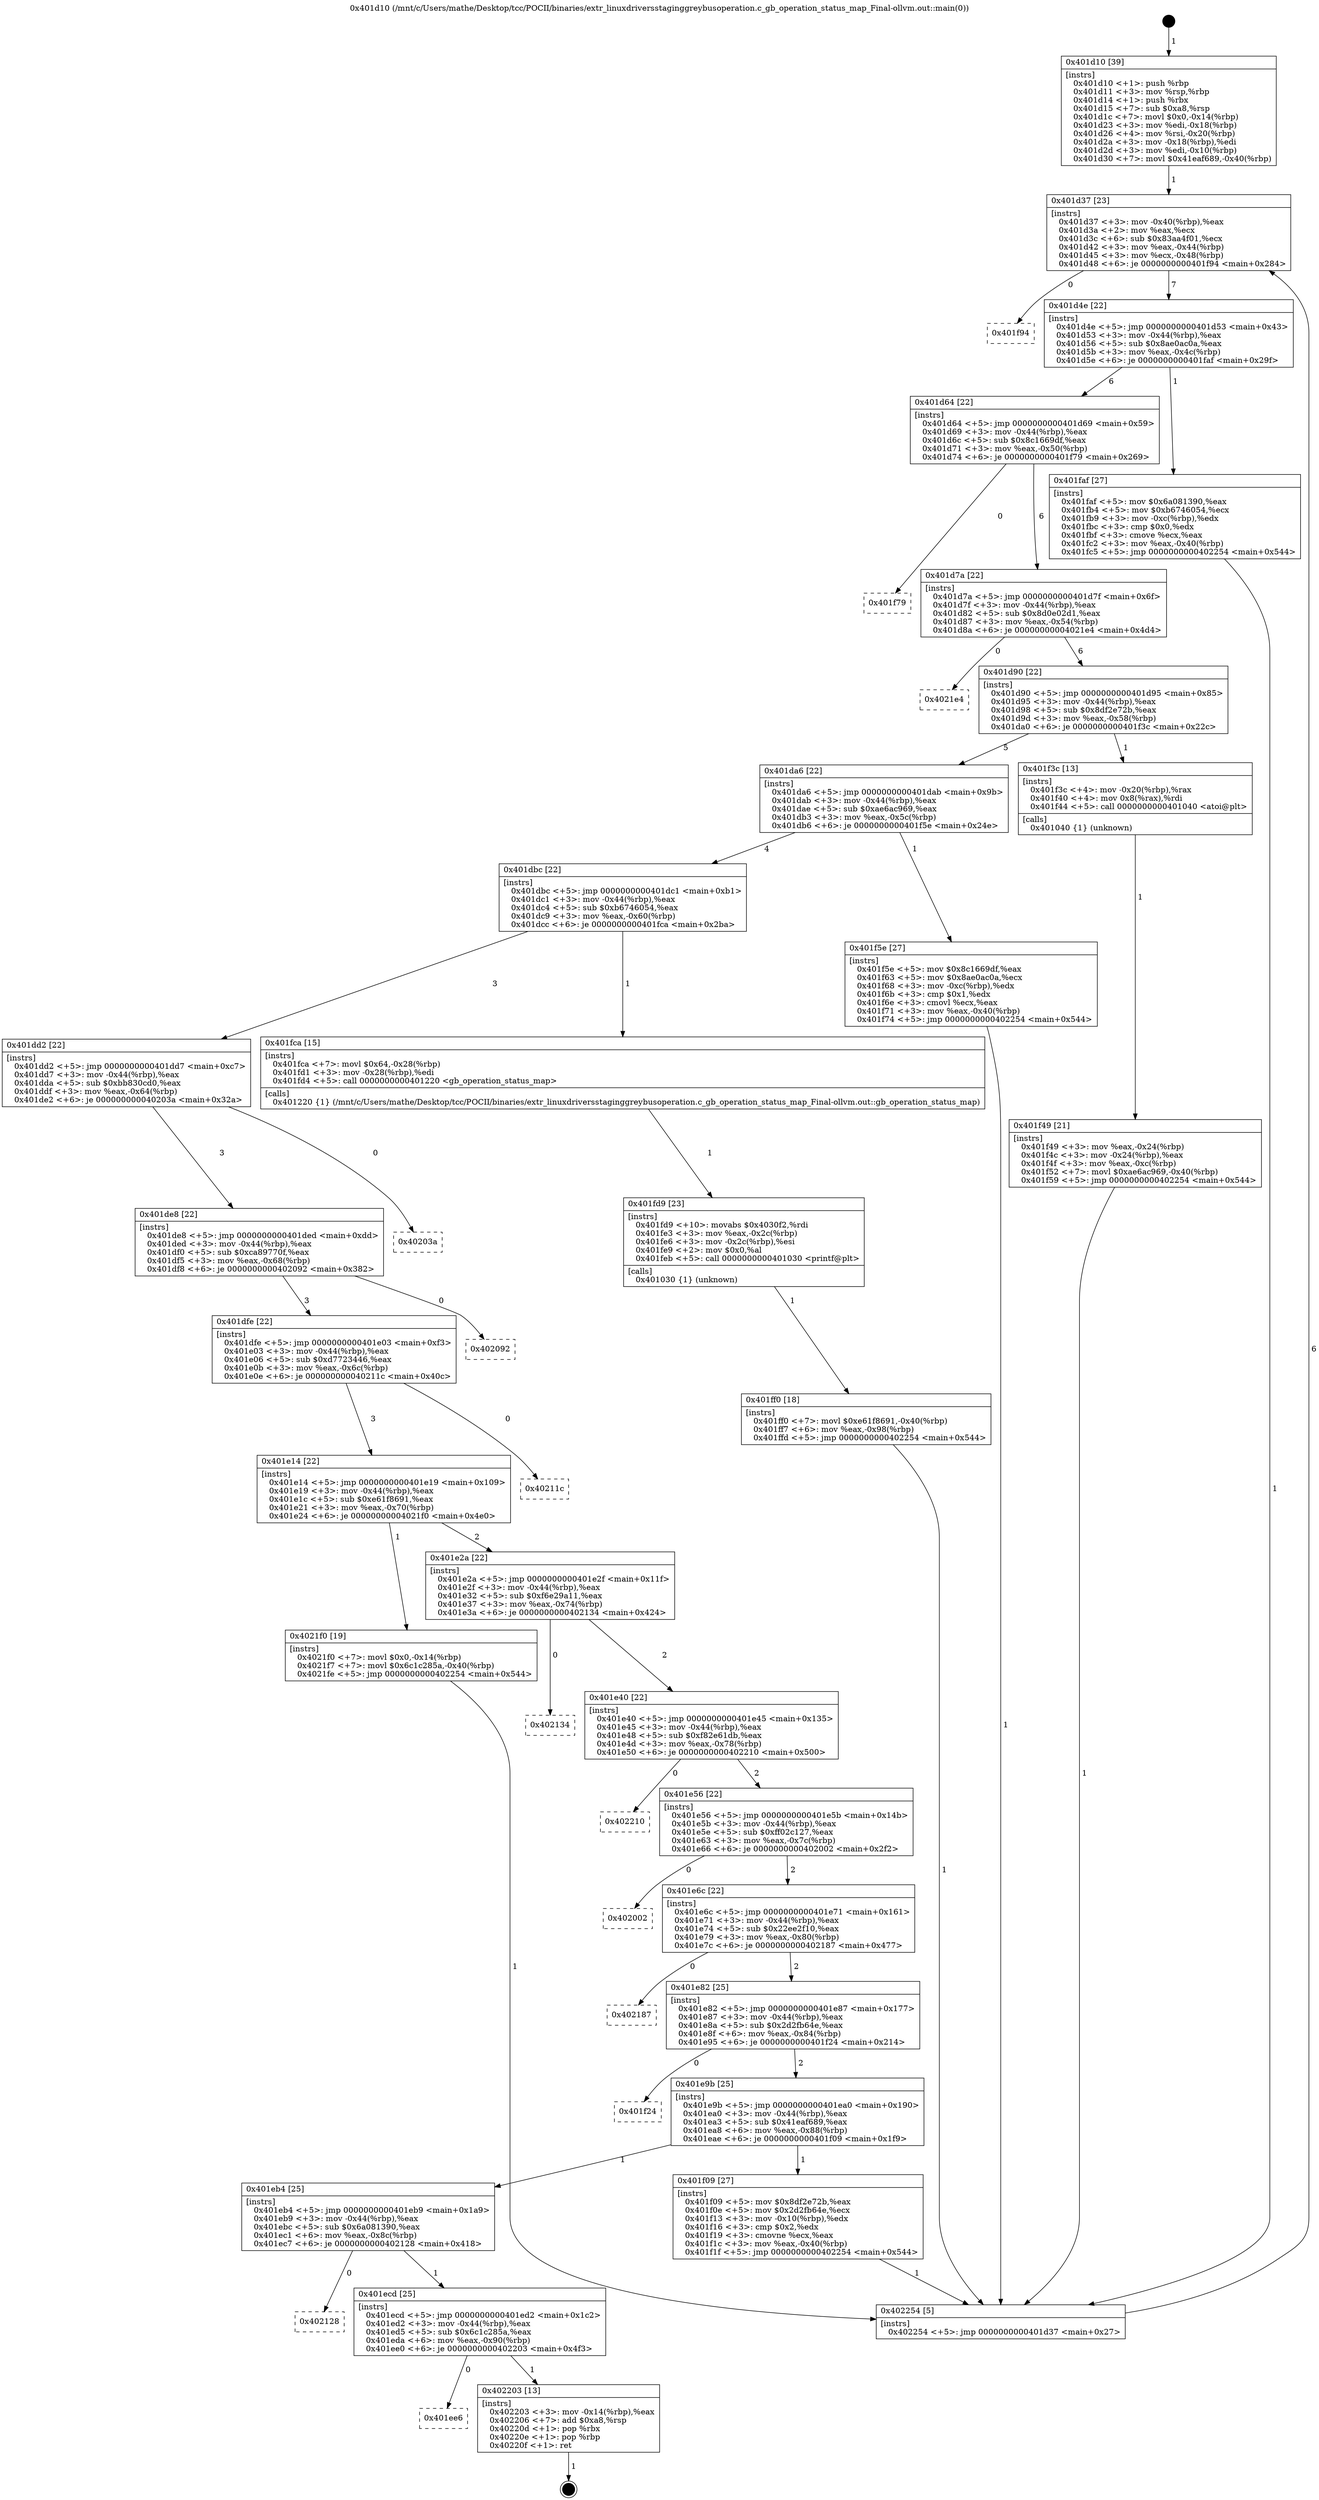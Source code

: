 digraph "0x401d10" {
  label = "0x401d10 (/mnt/c/Users/mathe/Desktop/tcc/POCII/binaries/extr_linuxdriversstaginggreybusoperation.c_gb_operation_status_map_Final-ollvm.out::main(0))"
  labelloc = "t"
  node[shape=record]

  Entry [label="",width=0.3,height=0.3,shape=circle,fillcolor=black,style=filled]
  "0x401d37" [label="{
     0x401d37 [23]\l
     | [instrs]\l
     &nbsp;&nbsp;0x401d37 \<+3\>: mov -0x40(%rbp),%eax\l
     &nbsp;&nbsp;0x401d3a \<+2\>: mov %eax,%ecx\l
     &nbsp;&nbsp;0x401d3c \<+6\>: sub $0x83aa4f01,%ecx\l
     &nbsp;&nbsp;0x401d42 \<+3\>: mov %eax,-0x44(%rbp)\l
     &nbsp;&nbsp;0x401d45 \<+3\>: mov %ecx,-0x48(%rbp)\l
     &nbsp;&nbsp;0x401d48 \<+6\>: je 0000000000401f94 \<main+0x284\>\l
  }"]
  "0x401f94" [label="{
     0x401f94\l
  }", style=dashed]
  "0x401d4e" [label="{
     0x401d4e [22]\l
     | [instrs]\l
     &nbsp;&nbsp;0x401d4e \<+5\>: jmp 0000000000401d53 \<main+0x43\>\l
     &nbsp;&nbsp;0x401d53 \<+3\>: mov -0x44(%rbp),%eax\l
     &nbsp;&nbsp;0x401d56 \<+5\>: sub $0x8ae0ac0a,%eax\l
     &nbsp;&nbsp;0x401d5b \<+3\>: mov %eax,-0x4c(%rbp)\l
     &nbsp;&nbsp;0x401d5e \<+6\>: je 0000000000401faf \<main+0x29f\>\l
  }"]
  Exit [label="",width=0.3,height=0.3,shape=circle,fillcolor=black,style=filled,peripheries=2]
  "0x401faf" [label="{
     0x401faf [27]\l
     | [instrs]\l
     &nbsp;&nbsp;0x401faf \<+5\>: mov $0x6a081390,%eax\l
     &nbsp;&nbsp;0x401fb4 \<+5\>: mov $0xb6746054,%ecx\l
     &nbsp;&nbsp;0x401fb9 \<+3\>: mov -0xc(%rbp),%edx\l
     &nbsp;&nbsp;0x401fbc \<+3\>: cmp $0x0,%edx\l
     &nbsp;&nbsp;0x401fbf \<+3\>: cmove %ecx,%eax\l
     &nbsp;&nbsp;0x401fc2 \<+3\>: mov %eax,-0x40(%rbp)\l
     &nbsp;&nbsp;0x401fc5 \<+5\>: jmp 0000000000402254 \<main+0x544\>\l
  }"]
  "0x401d64" [label="{
     0x401d64 [22]\l
     | [instrs]\l
     &nbsp;&nbsp;0x401d64 \<+5\>: jmp 0000000000401d69 \<main+0x59\>\l
     &nbsp;&nbsp;0x401d69 \<+3\>: mov -0x44(%rbp),%eax\l
     &nbsp;&nbsp;0x401d6c \<+5\>: sub $0x8c1669df,%eax\l
     &nbsp;&nbsp;0x401d71 \<+3\>: mov %eax,-0x50(%rbp)\l
     &nbsp;&nbsp;0x401d74 \<+6\>: je 0000000000401f79 \<main+0x269\>\l
  }"]
  "0x401ee6" [label="{
     0x401ee6\l
  }", style=dashed]
  "0x401f79" [label="{
     0x401f79\l
  }", style=dashed]
  "0x401d7a" [label="{
     0x401d7a [22]\l
     | [instrs]\l
     &nbsp;&nbsp;0x401d7a \<+5\>: jmp 0000000000401d7f \<main+0x6f\>\l
     &nbsp;&nbsp;0x401d7f \<+3\>: mov -0x44(%rbp),%eax\l
     &nbsp;&nbsp;0x401d82 \<+5\>: sub $0x8d0e02d1,%eax\l
     &nbsp;&nbsp;0x401d87 \<+3\>: mov %eax,-0x54(%rbp)\l
     &nbsp;&nbsp;0x401d8a \<+6\>: je 00000000004021e4 \<main+0x4d4\>\l
  }"]
  "0x402203" [label="{
     0x402203 [13]\l
     | [instrs]\l
     &nbsp;&nbsp;0x402203 \<+3\>: mov -0x14(%rbp),%eax\l
     &nbsp;&nbsp;0x402206 \<+7\>: add $0xa8,%rsp\l
     &nbsp;&nbsp;0x40220d \<+1\>: pop %rbx\l
     &nbsp;&nbsp;0x40220e \<+1\>: pop %rbp\l
     &nbsp;&nbsp;0x40220f \<+1\>: ret\l
  }"]
  "0x4021e4" [label="{
     0x4021e4\l
  }", style=dashed]
  "0x401d90" [label="{
     0x401d90 [22]\l
     | [instrs]\l
     &nbsp;&nbsp;0x401d90 \<+5\>: jmp 0000000000401d95 \<main+0x85\>\l
     &nbsp;&nbsp;0x401d95 \<+3\>: mov -0x44(%rbp),%eax\l
     &nbsp;&nbsp;0x401d98 \<+5\>: sub $0x8df2e72b,%eax\l
     &nbsp;&nbsp;0x401d9d \<+3\>: mov %eax,-0x58(%rbp)\l
     &nbsp;&nbsp;0x401da0 \<+6\>: je 0000000000401f3c \<main+0x22c\>\l
  }"]
  "0x401ecd" [label="{
     0x401ecd [25]\l
     | [instrs]\l
     &nbsp;&nbsp;0x401ecd \<+5\>: jmp 0000000000401ed2 \<main+0x1c2\>\l
     &nbsp;&nbsp;0x401ed2 \<+3\>: mov -0x44(%rbp),%eax\l
     &nbsp;&nbsp;0x401ed5 \<+5\>: sub $0x6c1c285a,%eax\l
     &nbsp;&nbsp;0x401eda \<+6\>: mov %eax,-0x90(%rbp)\l
     &nbsp;&nbsp;0x401ee0 \<+6\>: je 0000000000402203 \<main+0x4f3\>\l
  }"]
  "0x401f3c" [label="{
     0x401f3c [13]\l
     | [instrs]\l
     &nbsp;&nbsp;0x401f3c \<+4\>: mov -0x20(%rbp),%rax\l
     &nbsp;&nbsp;0x401f40 \<+4\>: mov 0x8(%rax),%rdi\l
     &nbsp;&nbsp;0x401f44 \<+5\>: call 0000000000401040 \<atoi@plt\>\l
     | [calls]\l
     &nbsp;&nbsp;0x401040 \{1\} (unknown)\l
  }"]
  "0x401da6" [label="{
     0x401da6 [22]\l
     | [instrs]\l
     &nbsp;&nbsp;0x401da6 \<+5\>: jmp 0000000000401dab \<main+0x9b\>\l
     &nbsp;&nbsp;0x401dab \<+3\>: mov -0x44(%rbp),%eax\l
     &nbsp;&nbsp;0x401dae \<+5\>: sub $0xae6ac969,%eax\l
     &nbsp;&nbsp;0x401db3 \<+3\>: mov %eax,-0x5c(%rbp)\l
     &nbsp;&nbsp;0x401db6 \<+6\>: je 0000000000401f5e \<main+0x24e\>\l
  }"]
  "0x402128" [label="{
     0x402128\l
  }", style=dashed]
  "0x401f5e" [label="{
     0x401f5e [27]\l
     | [instrs]\l
     &nbsp;&nbsp;0x401f5e \<+5\>: mov $0x8c1669df,%eax\l
     &nbsp;&nbsp;0x401f63 \<+5\>: mov $0x8ae0ac0a,%ecx\l
     &nbsp;&nbsp;0x401f68 \<+3\>: mov -0xc(%rbp),%edx\l
     &nbsp;&nbsp;0x401f6b \<+3\>: cmp $0x1,%edx\l
     &nbsp;&nbsp;0x401f6e \<+3\>: cmovl %ecx,%eax\l
     &nbsp;&nbsp;0x401f71 \<+3\>: mov %eax,-0x40(%rbp)\l
     &nbsp;&nbsp;0x401f74 \<+5\>: jmp 0000000000402254 \<main+0x544\>\l
  }"]
  "0x401dbc" [label="{
     0x401dbc [22]\l
     | [instrs]\l
     &nbsp;&nbsp;0x401dbc \<+5\>: jmp 0000000000401dc1 \<main+0xb1\>\l
     &nbsp;&nbsp;0x401dc1 \<+3\>: mov -0x44(%rbp),%eax\l
     &nbsp;&nbsp;0x401dc4 \<+5\>: sub $0xb6746054,%eax\l
     &nbsp;&nbsp;0x401dc9 \<+3\>: mov %eax,-0x60(%rbp)\l
     &nbsp;&nbsp;0x401dcc \<+6\>: je 0000000000401fca \<main+0x2ba\>\l
  }"]
  "0x401ff0" [label="{
     0x401ff0 [18]\l
     | [instrs]\l
     &nbsp;&nbsp;0x401ff0 \<+7\>: movl $0xe61f8691,-0x40(%rbp)\l
     &nbsp;&nbsp;0x401ff7 \<+6\>: mov %eax,-0x98(%rbp)\l
     &nbsp;&nbsp;0x401ffd \<+5\>: jmp 0000000000402254 \<main+0x544\>\l
  }"]
  "0x401fca" [label="{
     0x401fca [15]\l
     | [instrs]\l
     &nbsp;&nbsp;0x401fca \<+7\>: movl $0x64,-0x28(%rbp)\l
     &nbsp;&nbsp;0x401fd1 \<+3\>: mov -0x28(%rbp),%edi\l
     &nbsp;&nbsp;0x401fd4 \<+5\>: call 0000000000401220 \<gb_operation_status_map\>\l
     | [calls]\l
     &nbsp;&nbsp;0x401220 \{1\} (/mnt/c/Users/mathe/Desktop/tcc/POCII/binaries/extr_linuxdriversstaginggreybusoperation.c_gb_operation_status_map_Final-ollvm.out::gb_operation_status_map)\l
  }"]
  "0x401dd2" [label="{
     0x401dd2 [22]\l
     | [instrs]\l
     &nbsp;&nbsp;0x401dd2 \<+5\>: jmp 0000000000401dd7 \<main+0xc7\>\l
     &nbsp;&nbsp;0x401dd7 \<+3\>: mov -0x44(%rbp),%eax\l
     &nbsp;&nbsp;0x401dda \<+5\>: sub $0xbb830cd0,%eax\l
     &nbsp;&nbsp;0x401ddf \<+3\>: mov %eax,-0x64(%rbp)\l
     &nbsp;&nbsp;0x401de2 \<+6\>: je 000000000040203a \<main+0x32a\>\l
  }"]
  "0x401fd9" [label="{
     0x401fd9 [23]\l
     | [instrs]\l
     &nbsp;&nbsp;0x401fd9 \<+10\>: movabs $0x4030f2,%rdi\l
     &nbsp;&nbsp;0x401fe3 \<+3\>: mov %eax,-0x2c(%rbp)\l
     &nbsp;&nbsp;0x401fe6 \<+3\>: mov -0x2c(%rbp),%esi\l
     &nbsp;&nbsp;0x401fe9 \<+2\>: mov $0x0,%al\l
     &nbsp;&nbsp;0x401feb \<+5\>: call 0000000000401030 \<printf@plt\>\l
     | [calls]\l
     &nbsp;&nbsp;0x401030 \{1\} (unknown)\l
  }"]
  "0x40203a" [label="{
     0x40203a\l
  }", style=dashed]
  "0x401de8" [label="{
     0x401de8 [22]\l
     | [instrs]\l
     &nbsp;&nbsp;0x401de8 \<+5\>: jmp 0000000000401ded \<main+0xdd\>\l
     &nbsp;&nbsp;0x401ded \<+3\>: mov -0x44(%rbp),%eax\l
     &nbsp;&nbsp;0x401df0 \<+5\>: sub $0xca89770f,%eax\l
     &nbsp;&nbsp;0x401df5 \<+3\>: mov %eax,-0x68(%rbp)\l
     &nbsp;&nbsp;0x401df8 \<+6\>: je 0000000000402092 \<main+0x382\>\l
  }"]
  "0x401f49" [label="{
     0x401f49 [21]\l
     | [instrs]\l
     &nbsp;&nbsp;0x401f49 \<+3\>: mov %eax,-0x24(%rbp)\l
     &nbsp;&nbsp;0x401f4c \<+3\>: mov -0x24(%rbp),%eax\l
     &nbsp;&nbsp;0x401f4f \<+3\>: mov %eax,-0xc(%rbp)\l
     &nbsp;&nbsp;0x401f52 \<+7\>: movl $0xae6ac969,-0x40(%rbp)\l
     &nbsp;&nbsp;0x401f59 \<+5\>: jmp 0000000000402254 \<main+0x544\>\l
  }"]
  "0x402092" [label="{
     0x402092\l
  }", style=dashed]
  "0x401dfe" [label="{
     0x401dfe [22]\l
     | [instrs]\l
     &nbsp;&nbsp;0x401dfe \<+5\>: jmp 0000000000401e03 \<main+0xf3\>\l
     &nbsp;&nbsp;0x401e03 \<+3\>: mov -0x44(%rbp),%eax\l
     &nbsp;&nbsp;0x401e06 \<+5\>: sub $0xd7723446,%eax\l
     &nbsp;&nbsp;0x401e0b \<+3\>: mov %eax,-0x6c(%rbp)\l
     &nbsp;&nbsp;0x401e0e \<+6\>: je 000000000040211c \<main+0x40c\>\l
  }"]
  "0x401d10" [label="{
     0x401d10 [39]\l
     | [instrs]\l
     &nbsp;&nbsp;0x401d10 \<+1\>: push %rbp\l
     &nbsp;&nbsp;0x401d11 \<+3\>: mov %rsp,%rbp\l
     &nbsp;&nbsp;0x401d14 \<+1\>: push %rbx\l
     &nbsp;&nbsp;0x401d15 \<+7\>: sub $0xa8,%rsp\l
     &nbsp;&nbsp;0x401d1c \<+7\>: movl $0x0,-0x14(%rbp)\l
     &nbsp;&nbsp;0x401d23 \<+3\>: mov %edi,-0x18(%rbp)\l
     &nbsp;&nbsp;0x401d26 \<+4\>: mov %rsi,-0x20(%rbp)\l
     &nbsp;&nbsp;0x401d2a \<+3\>: mov -0x18(%rbp),%edi\l
     &nbsp;&nbsp;0x401d2d \<+3\>: mov %edi,-0x10(%rbp)\l
     &nbsp;&nbsp;0x401d30 \<+7\>: movl $0x41eaf689,-0x40(%rbp)\l
  }"]
  "0x40211c" [label="{
     0x40211c\l
  }", style=dashed]
  "0x401e14" [label="{
     0x401e14 [22]\l
     | [instrs]\l
     &nbsp;&nbsp;0x401e14 \<+5\>: jmp 0000000000401e19 \<main+0x109\>\l
     &nbsp;&nbsp;0x401e19 \<+3\>: mov -0x44(%rbp),%eax\l
     &nbsp;&nbsp;0x401e1c \<+5\>: sub $0xe61f8691,%eax\l
     &nbsp;&nbsp;0x401e21 \<+3\>: mov %eax,-0x70(%rbp)\l
     &nbsp;&nbsp;0x401e24 \<+6\>: je 00000000004021f0 \<main+0x4e0\>\l
  }"]
  "0x402254" [label="{
     0x402254 [5]\l
     | [instrs]\l
     &nbsp;&nbsp;0x402254 \<+5\>: jmp 0000000000401d37 \<main+0x27\>\l
  }"]
  "0x4021f0" [label="{
     0x4021f0 [19]\l
     | [instrs]\l
     &nbsp;&nbsp;0x4021f0 \<+7\>: movl $0x0,-0x14(%rbp)\l
     &nbsp;&nbsp;0x4021f7 \<+7\>: movl $0x6c1c285a,-0x40(%rbp)\l
     &nbsp;&nbsp;0x4021fe \<+5\>: jmp 0000000000402254 \<main+0x544\>\l
  }"]
  "0x401e2a" [label="{
     0x401e2a [22]\l
     | [instrs]\l
     &nbsp;&nbsp;0x401e2a \<+5\>: jmp 0000000000401e2f \<main+0x11f\>\l
     &nbsp;&nbsp;0x401e2f \<+3\>: mov -0x44(%rbp),%eax\l
     &nbsp;&nbsp;0x401e32 \<+5\>: sub $0xf6e29a11,%eax\l
     &nbsp;&nbsp;0x401e37 \<+3\>: mov %eax,-0x74(%rbp)\l
     &nbsp;&nbsp;0x401e3a \<+6\>: je 0000000000402134 \<main+0x424\>\l
  }"]
  "0x401eb4" [label="{
     0x401eb4 [25]\l
     | [instrs]\l
     &nbsp;&nbsp;0x401eb4 \<+5\>: jmp 0000000000401eb9 \<main+0x1a9\>\l
     &nbsp;&nbsp;0x401eb9 \<+3\>: mov -0x44(%rbp),%eax\l
     &nbsp;&nbsp;0x401ebc \<+5\>: sub $0x6a081390,%eax\l
     &nbsp;&nbsp;0x401ec1 \<+6\>: mov %eax,-0x8c(%rbp)\l
     &nbsp;&nbsp;0x401ec7 \<+6\>: je 0000000000402128 \<main+0x418\>\l
  }"]
  "0x402134" [label="{
     0x402134\l
  }", style=dashed]
  "0x401e40" [label="{
     0x401e40 [22]\l
     | [instrs]\l
     &nbsp;&nbsp;0x401e40 \<+5\>: jmp 0000000000401e45 \<main+0x135\>\l
     &nbsp;&nbsp;0x401e45 \<+3\>: mov -0x44(%rbp),%eax\l
     &nbsp;&nbsp;0x401e48 \<+5\>: sub $0xf82e61db,%eax\l
     &nbsp;&nbsp;0x401e4d \<+3\>: mov %eax,-0x78(%rbp)\l
     &nbsp;&nbsp;0x401e50 \<+6\>: je 0000000000402210 \<main+0x500\>\l
  }"]
  "0x401f09" [label="{
     0x401f09 [27]\l
     | [instrs]\l
     &nbsp;&nbsp;0x401f09 \<+5\>: mov $0x8df2e72b,%eax\l
     &nbsp;&nbsp;0x401f0e \<+5\>: mov $0x2d2fb64e,%ecx\l
     &nbsp;&nbsp;0x401f13 \<+3\>: mov -0x10(%rbp),%edx\l
     &nbsp;&nbsp;0x401f16 \<+3\>: cmp $0x2,%edx\l
     &nbsp;&nbsp;0x401f19 \<+3\>: cmovne %ecx,%eax\l
     &nbsp;&nbsp;0x401f1c \<+3\>: mov %eax,-0x40(%rbp)\l
     &nbsp;&nbsp;0x401f1f \<+5\>: jmp 0000000000402254 \<main+0x544\>\l
  }"]
  "0x402210" [label="{
     0x402210\l
  }", style=dashed]
  "0x401e56" [label="{
     0x401e56 [22]\l
     | [instrs]\l
     &nbsp;&nbsp;0x401e56 \<+5\>: jmp 0000000000401e5b \<main+0x14b\>\l
     &nbsp;&nbsp;0x401e5b \<+3\>: mov -0x44(%rbp),%eax\l
     &nbsp;&nbsp;0x401e5e \<+5\>: sub $0xff02c127,%eax\l
     &nbsp;&nbsp;0x401e63 \<+3\>: mov %eax,-0x7c(%rbp)\l
     &nbsp;&nbsp;0x401e66 \<+6\>: je 0000000000402002 \<main+0x2f2\>\l
  }"]
  "0x401e9b" [label="{
     0x401e9b [25]\l
     | [instrs]\l
     &nbsp;&nbsp;0x401e9b \<+5\>: jmp 0000000000401ea0 \<main+0x190\>\l
     &nbsp;&nbsp;0x401ea0 \<+3\>: mov -0x44(%rbp),%eax\l
     &nbsp;&nbsp;0x401ea3 \<+5\>: sub $0x41eaf689,%eax\l
     &nbsp;&nbsp;0x401ea8 \<+6\>: mov %eax,-0x88(%rbp)\l
     &nbsp;&nbsp;0x401eae \<+6\>: je 0000000000401f09 \<main+0x1f9\>\l
  }"]
  "0x402002" [label="{
     0x402002\l
  }", style=dashed]
  "0x401e6c" [label="{
     0x401e6c [22]\l
     | [instrs]\l
     &nbsp;&nbsp;0x401e6c \<+5\>: jmp 0000000000401e71 \<main+0x161\>\l
     &nbsp;&nbsp;0x401e71 \<+3\>: mov -0x44(%rbp),%eax\l
     &nbsp;&nbsp;0x401e74 \<+5\>: sub $0x22ee2f10,%eax\l
     &nbsp;&nbsp;0x401e79 \<+3\>: mov %eax,-0x80(%rbp)\l
     &nbsp;&nbsp;0x401e7c \<+6\>: je 0000000000402187 \<main+0x477\>\l
  }"]
  "0x401f24" [label="{
     0x401f24\l
  }", style=dashed]
  "0x402187" [label="{
     0x402187\l
  }", style=dashed]
  "0x401e82" [label="{
     0x401e82 [25]\l
     | [instrs]\l
     &nbsp;&nbsp;0x401e82 \<+5\>: jmp 0000000000401e87 \<main+0x177\>\l
     &nbsp;&nbsp;0x401e87 \<+3\>: mov -0x44(%rbp),%eax\l
     &nbsp;&nbsp;0x401e8a \<+5\>: sub $0x2d2fb64e,%eax\l
     &nbsp;&nbsp;0x401e8f \<+6\>: mov %eax,-0x84(%rbp)\l
     &nbsp;&nbsp;0x401e95 \<+6\>: je 0000000000401f24 \<main+0x214\>\l
  }"]
  Entry -> "0x401d10" [label=" 1"]
  "0x401d37" -> "0x401f94" [label=" 0"]
  "0x401d37" -> "0x401d4e" [label=" 7"]
  "0x402203" -> Exit [label=" 1"]
  "0x401d4e" -> "0x401faf" [label=" 1"]
  "0x401d4e" -> "0x401d64" [label=" 6"]
  "0x401ecd" -> "0x401ee6" [label=" 0"]
  "0x401d64" -> "0x401f79" [label=" 0"]
  "0x401d64" -> "0x401d7a" [label=" 6"]
  "0x401ecd" -> "0x402203" [label=" 1"]
  "0x401d7a" -> "0x4021e4" [label=" 0"]
  "0x401d7a" -> "0x401d90" [label=" 6"]
  "0x401eb4" -> "0x401ecd" [label=" 1"]
  "0x401d90" -> "0x401f3c" [label=" 1"]
  "0x401d90" -> "0x401da6" [label=" 5"]
  "0x401eb4" -> "0x402128" [label=" 0"]
  "0x401da6" -> "0x401f5e" [label=" 1"]
  "0x401da6" -> "0x401dbc" [label=" 4"]
  "0x4021f0" -> "0x402254" [label=" 1"]
  "0x401dbc" -> "0x401fca" [label=" 1"]
  "0x401dbc" -> "0x401dd2" [label=" 3"]
  "0x401ff0" -> "0x402254" [label=" 1"]
  "0x401dd2" -> "0x40203a" [label=" 0"]
  "0x401dd2" -> "0x401de8" [label=" 3"]
  "0x401fd9" -> "0x401ff0" [label=" 1"]
  "0x401de8" -> "0x402092" [label=" 0"]
  "0x401de8" -> "0x401dfe" [label=" 3"]
  "0x401fca" -> "0x401fd9" [label=" 1"]
  "0x401dfe" -> "0x40211c" [label=" 0"]
  "0x401dfe" -> "0x401e14" [label=" 3"]
  "0x401faf" -> "0x402254" [label=" 1"]
  "0x401e14" -> "0x4021f0" [label=" 1"]
  "0x401e14" -> "0x401e2a" [label=" 2"]
  "0x401f5e" -> "0x402254" [label=" 1"]
  "0x401e2a" -> "0x402134" [label=" 0"]
  "0x401e2a" -> "0x401e40" [label=" 2"]
  "0x401f49" -> "0x402254" [label=" 1"]
  "0x401e40" -> "0x402210" [label=" 0"]
  "0x401e40" -> "0x401e56" [label=" 2"]
  "0x401f3c" -> "0x401f49" [label=" 1"]
  "0x401e56" -> "0x402002" [label=" 0"]
  "0x401e56" -> "0x401e6c" [label=" 2"]
  "0x401d10" -> "0x401d37" [label=" 1"]
  "0x401e6c" -> "0x402187" [label=" 0"]
  "0x401e6c" -> "0x401e82" [label=" 2"]
  "0x401f09" -> "0x402254" [label=" 1"]
  "0x401e82" -> "0x401f24" [label=" 0"]
  "0x401e82" -> "0x401e9b" [label=" 2"]
  "0x402254" -> "0x401d37" [label=" 6"]
  "0x401e9b" -> "0x401f09" [label=" 1"]
  "0x401e9b" -> "0x401eb4" [label=" 1"]
}

